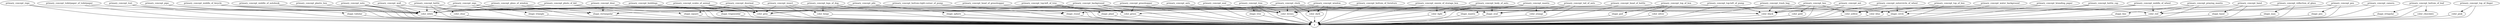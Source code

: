 strict digraph  {
primary_concept_rope;
y;
color_white;
primary_concept_insect;
color_green;
primary_concept_buildings;
color_grey;
color_beige;
primary_concept_scales_of_animal;
shape_trapezoidal;
primary_concept_body_of_ants;
color_brown;
shape_oval;
primary_concept_tail_of_ants;
color_orange;
primary_concept_top_of_box;
color_silver;
shape_god;
primary_concept_trash_bag;
color_black;
primary_concept_ants;
primary_concept_pile;
shape_sphere;
primary_concept_background;
shape_rectangular;
primary_concept_wall;
primary_concept_bee;
color_yellow;
primary_concept_grasshopper;
primary_concept_seal;
primary_concept_water_background;
color_blue;
primary_concept_toiletpaper_of_toiletpaper;
primary_concept_onesie_of_storage_box;
color_light;
primary_concept_middle_of_wheel;
color_red;
shape_circle;
primary_concept_outercircle_of_wheel;
primary_concept_legs_of_dog;
"primary_concept_bottom-right-corner_of_pump";
shape_round;
"primary_concept_top-left_of_pump";
primary_concept_head_of_grasshopper;
primary_concept_branding_paper;
primary_concept_text;
primary_concept_bottle;
primary_concept_bottle_cap;
primary_concept_pipe;
primary_concept_ant;
primary_concept_middle_of_bicycle;
shape_tubular;
primary_concept_tree;
shape_tree;
"primary_concept_top-left_of_tree";
shape_plant;
color_clear;
primary_concept_sign;
shape_triangle;
primary_concept_middle_of_notebook;
primary_concept_plastic_box;
color_gold;
primary_concept_note;
primary_concept_photo_of_kid;
shape_square;
primary_concept_top_of_bee;
primary_concept_clock;
color_dark;
primary_concept_mantis;
shape_mantis;
primary_concept_door;
primary_concept_doormat;
primary_concept_bottom_of_leaf;
color_chocolate;
shape_irregular;
primary_concept_praying_mantis;
shape_line;
primary_concept_top_of_finger;
color_pink;
primary_concept_head_of_bottle;
primary_concept_bottom_of_furniture;
primary_concept_window;
primary_concept_glass_of_window;
primary_concept_hand;
shape_hand;
primary_concept_reflection_of_glass;
shape_man;
primary_concept_pen;
shape_pen;
primary_concept_camera;
primary_concept_rope -> y;
primary_concept_rope -> color_white;
color_white -> y;
primary_concept_insect -> y;
primary_concept_insect -> color_green;
primary_concept_insect -> color_beige;
primary_concept_insect -> color_grey;
color_green -> y;
primary_concept_buildings -> y;
primary_concept_buildings -> color_grey;
color_grey -> y;
color_beige -> y;
primary_concept_scales_of_animal -> y;
primary_concept_scales_of_animal -> color_grey;
primary_concept_scales_of_animal -> shape_trapezoidal;
shape_trapezoidal -> y;
primary_concept_body_of_ants -> y;
primary_concept_body_of_ants -> color_brown;
primary_concept_body_of_ants -> shape_oval;
color_brown -> y;
shape_oval -> y;
primary_concept_tail_of_ants -> y;
primary_concept_tail_of_ants -> color_orange;
primary_concept_tail_of_ants -> shape_oval;
color_orange -> y;
primary_concept_top_of_box -> y;
primary_concept_top_of_box -> color_silver;
primary_concept_top_of_box -> shape_god;
color_silver -> y;
shape_god -> y;
primary_concept_trash_bag -> y;
primary_concept_trash_bag -> color_black;
color_black -> y;
primary_concept_ants -> y;
primary_concept_ants -> color_brown;
primary_concept_pile -> y;
primary_concept_pile -> color_grey;
primary_concept_pile -> shape_sphere;
shape_sphere -> y;
primary_concept_background -> y;
primary_concept_background -> color_green;
primary_concept_background -> shape_oval;
primary_concept_background -> color_brown;
primary_concept_background -> shape_rectangular;
primary_concept_background -> color_white;
primary_concept_background -> color_black;
primary_concept_background -> color_blue;
shape_rectangular -> y;
primary_concept_wall -> y;
primary_concept_wall -> color_grey;
primary_concept_wall -> shape_rectangular;
primary_concept_wall -> color_white;
primary_concept_bee -> y;
primary_concept_bee -> color_black;
primary_concept_bee -> shape_oval;
primary_concept_bee -> color_yellow;
primary_concept_bee -> color_gold;
color_yellow -> y;
primary_concept_grasshopper -> y;
primary_concept_grasshopper -> color_green;
primary_concept_grasshopper -> color_blue;
primary_concept_seal -> y;
primary_concept_seal -> color_brown;
primary_concept_water_background -> y;
primary_concept_water_background -> color_blue;
color_blue -> y;
primary_concept_toiletpaper_of_toiletpaper -> y;
primary_concept_toiletpaper_of_toiletpaper -> color_white;
primary_concept_onesie_of_storage_box -> y;
primary_concept_onesie_of_storage_box -> color_light;
primary_concept_onesie_of_storage_box -> color_brown;
color_light -> y;
primary_concept_middle_of_wheel -> y;
primary_concept_middle_of_wheel -> color_red;
primary_concept_middle_of_wheel -> shape_circle;
color_red -> y;
shape_circle -> y;
primary_concept_outercircle_of_wheel -> y;
primary_concept_outercircle_of_wheel -> color_yellow;
primary_concept_outercircle_of_wheel -> shape_circle;
primary_concept_legs_of_dog -> y;
primary_concept_legs_of_dog -> color_beige;
"primary_concept_bottom-right-corner_of_pump" -> y;
"primary_concept_bottom-right-corner_of_pump" -> color_grey;
"primary_concept_bottom-right-corner_of_pump" -> shape_round;
shape_round -> y;
"primary_concept_top-left_of_pump" -> y;
"primary_concept_top-left_of_pump" -> color_black;
"primary_concept_top-left_of_pump" -> shape_round;
primary_concept_head_of_grasshopper -> y;
primary_concept_head_of_grasshopper -> color_green;
primary_concept_branding_paper -> y;
primary_concept_branding_paper -> color_blue;
primary_concept_text -> y;
primary_concept_text -> color_white;
primary_concept_bottle -> y;
primary_concept_bottle -> color_white;
primary_concept_bottle -> color_clear;
primary_concept_bottle -> shape_round;
primary_concept_bottle_cap -> y;
primary_concept_bottle_cap -> color_blue;
primary_concept_pipe -> y;
primary_concept_pipe -> color_white;
primary_concept_ant -> y;
primary_concept_ant -> color_black;
primary_concept_middle_of_bicycle -> y;
primary_concept_middle_of_bicycle -> color_white;
primary_concept_middle_of_bicycle -> shape_tubular;
shape_tubular -> y;
primary_concept_tree -> y;
primary_concept_tree -> color_brown;
primary_concept_tree -> shape_tree;
shape_tree -> y;
"primary_concept_top-left_of_tree" -> y;
"primary_concept_top-left_of_tree" -> color_green;
"primary_concept_top-left_of_tree" -> shape_plant;
shape_plant -> y;
color_clear -> y;
primary_concept_sign -> y;
primary_concept_sign -> color_red;
primary_concept_sign -> shape_triangle;
primary_concept_sign -> color_white;
shape_triangle -> y;
primary_concept_middle_of_notebook -> y;
primary_concept_middle_of_notebook -> color_white;
primary_concept_plastic_box -> y;
primary_concept_plastic_box -> color_white;
color_gold -> y;
primary_concept_note -> y;
primary_concept_note -> color_white;
primary_concept_note -> shape_rectangular;
primary_concept_photo_of_kid -> y;
primary_concept_photo_of_kid -> color_white;
primary_concept_photo_of_kid -> shape_square;
shape_square -> y;
primary_concept_top_of_bee -> y;
primary_concept_top_of_bee -> color_yellow;
primary_concept_top_of_bee -> shape_circle;
primary_concept_clock -> y;
primary_concept_clock -> color_white;
primary_concept_clock -> shape_round;
primary_concept_clock -> color_dark;
primary_concept_clock -> color_brown;
primary_concept_clock -> color_black;
color_dark -> y;
primary_concept_mantis -> y;
primary_concept_mantis -> color_light;
primary_concept_mantis -> shape_mantis;
primary_concept_mantis -> color_green;
primary_concept_mantis -> color_orange;
shape_mantis -> y;
primary_concept_door -> y;
primary_concept_door -> color_grey;
primary_concept_door -> shape_rectangular;
primary_concept_doormat -> y;
primary_concept_doormat -> color_grey;
primary_concept_doormat -> shape_square;
primary_concept_bottom_of_leaf -> y;
primary_concept_bottom_of_leaf -> color_chocolate;
primary_concept_bottom_of_leaf -> shape_irregular;
color_chocolate -> y;
shape_irregular -> y;
primary_concept_praying_mantis -> y;
primary_concept_praying_mantis -> color_red;
primary_concept_praying_mantis -> shape_line;
shape_line -> y;
primary_concept_top_of_finger -> y;
primary_concept_top_of_finger -> color_pink;
color_pink -> y;
primary_concept_head_of_bottle -> y;
primary_concept_head_of_bottle -> color_white;
primary_concept_head_of_bottle -> shape_circle;
primary_concept_bottom_of_furniture -> y;
primary_concept_bottom_of_furniture -> color_brown;
primary_concept_window -> y;
primary_concept_window -> color_dark;
primary_concept_window -> shape_rectangular;
primary_concept_window -> color_brown;
primary_concept_glass_of_window -> y;
primary_concept_glass_of_window -> color_white;
primary_concept_glass_of_window -> shape_rectangular;
primary_concept_hand -> y;
primary_concept_hand -> color_white;
primary_concept_hand -> shape_hand;
shape_hand -> y;
primary_concept_reflection_of_glass -> y;
primary_concept_reflection_of_glass -> color_white;
primary_concept_reflection_of_glass -> shape_man;
shape_man -> y;
primary_concept_pen -> y;
primary_concept_pen -> color_red;
primary_concept_pen -> shape_pen;
primary_concept_pen -> color_black;
shape_pen -> y;
primary_concept_camera -> y;
primary_concept_camera -> color_red;
}
